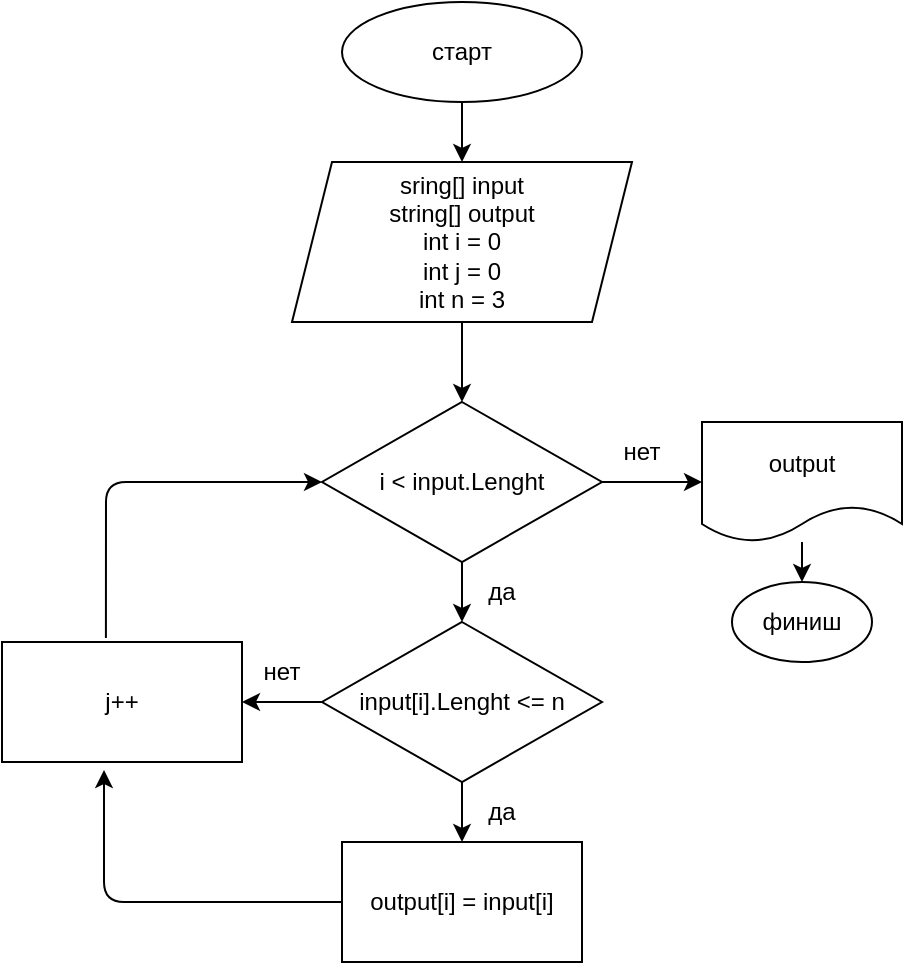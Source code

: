 <mxfile>
    <diagram id="7Vf6IYdGbeYw9u0H4v5l" name="Страница 1">
        <mxGraphModel dx="595" dy="790" grid="1" gridSize="10" guides="1" tooltips="1" connect="1" arrows="1" fold="1" page="1" pageScale="1" pageWidth="827" pageHeight="1169" math="0" shadow="0">
            <root>
                <mxCell id="0"/>
                <mxCell id="1" parent="0"/>
                <mxCell id="4" value="" style="edgeStyle=none;html=1;" edge="1" parent="1" source="2" target="3">
                    <mxGeometry relative="1" as="geometry"/>
                </mxCell>
                <mxCell id="2" value="старт" style="ellipse;whiteSpace=wrap;html=1;" vertex="1" parent="1">
                    <mxGeometry x="220" y="40" width="120" height="50" as="geometry"/>
                </mxCell>
                <mxCell id="6" value="" style="edgeStyle=none;html=1;" edge="1" parent="1" source="3" target="5">
                    <mxGeometry relative="1" as="geometry"/>
                </mxCell>
                <mxCell id="3" value="sring[] input&lt;br&gt;string[] output&lt;br&gt;int i = 0&lt;br&gt;int j = 0&lt;br&gt;int n = 3" style="shape=parallelogram;perimeter=parallelogramPerimeter;whiteSpace=wrap;html=1;fixedSize=1;" vertex="1" parent="1">
                    <mxGeometry x="195" y="120" width="170" height="80" as="geometry"/>
                </mxCell>
                <mxCell id="8" value="" style="edgeStyle=none;html=1;" edge="1" parent="1" source="5" target="7">
                    <mxGeometry relative="1" as="geometry"/>
                </mxCell>
                <mxCell id="21" value="" style="edgeStyle=none;html=1;" edge="1" parent="1" source="5" target="20">
                    <mxGeometry relative="1" as="geometry"/>
                </mxCell>
                <mxCell id="5" value="i &amp;lt; input.Lenght" style="rhombus;whiteSpace=wrap;html=1;" vertex="1" parent="1">
                    <mxGeometry x="210" y="240" width="140" height="80" as="geometry"/>
                </mxCell>
                <mxCell id="10" value="" style="edgeStyle=none;html=1;" edge="1" parent="1" source="7" target="9">
                    <mxGeometry relative="1" as="geometry"/>
                </mxCell>
                <mxCell id="15" value="" style="edgeStyle=none;html=1;" edge="1" parent="1" source="7" target="13">
                    <mxGeometry relative="1" as="geometry"/>
                </mxCell>
                <mxCell id="7" value="input[i].Lenght &amp;lt;= n" style="rhombus;whiteSpace=wrap;html=1;" vertex="1" parent="1">
                    <mxGeometry x="210" y="350" width="140" height="80" as="geometry"/>
                </mxCell>
                <mxCell id="12" value="" style="edgeStyle=none;html=1;entryX=0.425;entryY=1.067;entryDx=0;entryDy=0;entryPerimeter=0;" edge="1" parent="1" source="9" target="13">
                    <mxGeometry relative="1" as="geometry">
                        <mxPoint x="170" y="490" as="targetPoint"/>
                        <Array as="points">
                            <mxPoint x="101" y="490"/>
                        </Array>
                    </mxGeometry>
                </mxCell>
                <mxCell id="9" value="output[i] = input[i]" style="whiteSpace=wrap;html=1;" vertex="1" parent="1">
                    <mxGeometry x="220" y="460" width="120" height="60" as="geometry"/>
                </mxCell>
                <mxCell id="16" style="edgeStyle=none;html=1;entryX=0;entryY=0.5;entryDx=0;entryDy=0;exitX=0.433;exitY=-0.033;exitDx=0;exitDy=0;exitPerimeter=0;" edge="1" parent="1" source="13" target="5">
                    <mxGeometry relative="1" as="geometry">
                        <Array as="points">
                            <mxPoint x="102" y="280"/>
                        </Array>
                    </mxGeometry>
                </mxCell>
                <mxCell id="13" value="j++" style="whiteSpace=wrap;html=1;" vertex="1" parent="1">
                    <mxGeometry x="50" y="360" width="120" height="60" as="geometry"/>
                </mxCell>
                <mxCell id="17" value="да" style="text;html=1;strokeColor=none;fillColor=none;align=center;verticalAlign=middle;whiteSpace=wrap;rounded=0;" vertex="1" parent="1">
                    <mxGeometry x="270" y="320" width="60" height="30" as="geometry"/>
                </mxCell>
                <mxCell id="18" value="да" style="text;html=1;strokeColor=none;fillColor=none;align=center;verticalAlign=middle;whiteSpace=wrap;rounded=0;" vertex="1" parent="1">
                    <mxGeometry x="270" y="430" width="60" height="30" as="geometry"/>
                </mxCell>
                <mxCell id="19" value="нет" style="text;html=1;strokeColor=none;fillColor=none;align=center;verticalAlign=middle;whiteSpace=wrap;rounded=0;" vertex="1" parent="1">
                    <mxGeometry x="160" y="360" width="60" height="30" as="geometry"/>
                </mxCell>
                <mxCell id="23" value="" style="edgeStyle=none;html=1;" edge="1" parent="1" source="20" target="22">
                    <mxGeometry relative="1" as="geometry"/>
                </mxCell>
                <mxCell id="20" value="output" style="shape=document;whiteSpace=wrap;html=1;boundedLbl=1;" vertex="1" parent="1">
                    <mxGeometry x="400" y="250" width="100" height="60" as="geometry"/>
                </mxCell>
                <mxCell id="22" value="финиш" style="ellipse;whiteSpace=wrap;html=1;" vertex="1" parent="1">
                    <mxGeometry x="415" y="330" width="70" height="40" as="geometry"/>
                </mxCell>
                <mxCell id="24" value="нет" style="text;html=1;strokeColor=none;fillColor=none;align=center;verticalAlign=middle;whiteSpace=wrap;rounded=0;" vertex="1" parent="1">
                    <mxGeometry x="340" y="250" width="60" height="30" as="geometry"/>
                </mxCell>
            </root>
        </mxGraphModel>
    </diagram>
</mxfile>